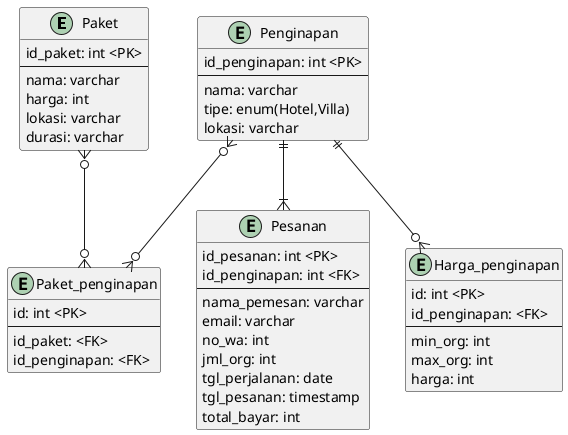 
@startuml wisata

' 1. Harga paket per org tergantung dari jml org dan penginapan yang dipilih 
' 2. 

entity Paket {
    id_paket: int <PK>
    --
    nama: varchar
    harga: int
    lokasi: varchar
    durasi: varchar
}

entity Pesanan {
    id_pesanan: int <PK>
    id_penginapan: int <FK>
    --
    nama_pemesan: varchar
    email: varchar
    no_wa: int
    jml_org: int
    tgl_perjalanan: date
    tgl_pesanan: timestamp
    total_bayar: int
}

entity Penginapan {
    id_penginapan: int <PK>
    --
    nama: varchar
    tipe: enum(Hotel,Villa)
    lokasi: varchar   
}

entity Harga_penginapan {
    id: int <PK>
    id_penginapan: <FK>
    --
    min_org: int
    max_org: int
    harga: int
}

entity Paket_penginapan {
    id: int <PK>
    --
    id_paket: <FK>
    id_penginapan: <FK>
}


Paket }o--o{ Paket_penginapan 
Penginapan }o--o{ Paket_penginapan 
Penginapan ||--o{ Harga_penginapan
Penginapan ||--|{ Pesanan

@enduml